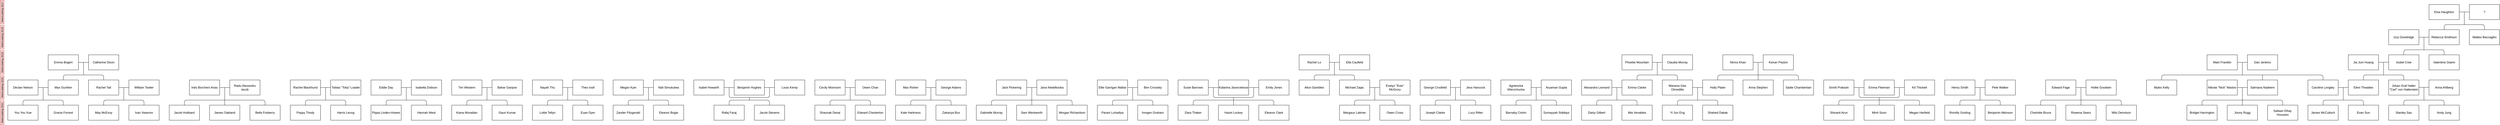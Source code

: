 <mxfile version="15.2.9" type="github">
  <diagram id="eCEPqgotwZQc1uM3H5h4" name="Merton">
    <mxGraphModel dx="1389" dy="647" grid="1" gridSize="10" guides="1" tooltips="1" connect="1" arrows="1" fold="1" page="1" pageScale="1" pageWidth="10000" pageHeight="500" background="none" math="0" shadow="0">
      <root>
        <mxCell id="0" />
        <mxCell id="1" parent="0" />
        <mxCell id="sOK9xL0Q-kKHLEvzhYfY-1" value="You You Xue" style="whiteSpace=wrap;html=1;" parent="1" vertex="1">
          <mxGeometry x="40" y="700" width="120" height="60" as="geometry" />
        </mxCell>
        <mxCell id="sOK9xL0Q-kKHLEvzhYfY-2" value="Gracie Forrest" style="whiteSpace=wrap;html=1;" parent="1" vertex="1">
          <mxGeometry x="200" y="700" width="120" height="60" as="geometry" />
        </mxCell>
        <mxCell id="sOK9xL0Q-kKHLEvzhYfY-4" value="Declan Nelson" style="whiteSpace=wrap;html=1;" parent="1" vertex="1">
          <mxGeometry x="40" y="600" width="120" height="60" as="geometry" />
        </mxCell>
        <mxCell id="sOK9xL0Q-kKHLEvzhYfY-5" value="Max Gunther" style="whiteSpace=wrap;html=1;" parent="1" vertex="1">
          <mxGeometry x="200" y="600" width="120" height="60" as="geometry" />
        </mxCell>
        <mxCell id="sOK9xL0Q-kKHLEvzhYfY-6" value="" style="endArrow=none;html=1;exitX=1;exitY=0.5;exitDx=0;exitDy=0;entryX=0;entryY=0.5;entryDx=0;entryDy=0;" parent="1" source="sOK9xL0Q-kKHLEvzhYfY-4" target="sOK9xL0Q-kKHLEvzhYfY-5" edge="1">
          <mxGeometry width="50" height="50" relative="1" as="geometry">
            <mxPoint x="410" y="900" as="sourcePoint" />
            <mxPoint x="460" y="850" as="targetPoint" />
          </mxGeometry>
        </mxCell>
        <mxCell id="sOK9xL0Q-kKHLEvzhYfY-7" value="" style="endArrow=none;html=1;" parent="1" edge="1">
          <mxGeometry width="50" height="50" relative="1" as="geometry">
            <mxPoint x="180" y="680" as="sourcePoint" />
            <mxPoint x="180" y="630" as="targetPoint" />
          </mxGeometry>
        </mxCell>
        <mxCell id="sOK9xL0Q-kKHLEvzhYfY-8" value="" style="endArrow=none;html=1;entryX=0.5;entryY=0;entryDx=0;entryDy=0;" parent="1" target="sOK9xL0Q-kKHLEvzhYfY-2" edge="1">
          <mxGeometry width="50" height="50" relative="1" as="geometry">
            <mxPoint x="100" y="700" as="sourcePoint" />
            <mxPoint x="270" y="680" as="targetPoint" />
            <Array as="points">
              <mxPoint x="100" y="680" />
              <mxPoint x="260" y="680" />
            </Array>
          </mxGeometry>
        </mxCell>
        <mxCell id="sOK9xL0Q-kKHLEvzhYfY-9" value="Yi Jun Eng" style="whiteSpace=wrap;html=1;" parent="1" vertex="1">
          <mxGeometry x="6600" y="700" width="120" height="60" as="geometry" />
        </mxCell>
        <mxCell id="sOK9xL0Q-kKHLEvzhYfY-10" value="Shahed Dakak" style="whiteSpace=wrap;html=1;" parent="1" vertex="1">
          <mxGeometry x="6760" y="700" width="120" height="60" as="geometry" />
        </mxCell>
        <mxCell id="sOK9xL0Q-kKHLEvzhYfY-11" value="Mariana Gee Olmedilla" style="whiteSpace=wrap;html=1;" parent="1" vertex="1">
          <mxGeometry x="6600" y="600" width="120" height="60" as="geometry" />
        </mxCell>
        <mxCell id="sOK9xL0Q-kKHLEvzhYfY-12" value="Holly Plater" style="whiteSpace=wrap;html=1;" parent="1" vertex="1">
          <mxGeometry x="6760" y="600" width="120" height="60" as="geometry" />
        </mxCell>
        <mxCell id="sOK9xL0Q-kKHLEvzhYfY-13" value="" style="endArrow=none;html=1;exitX=1;exitY=0.5;exitDx=0;exitDy=0;entryX=0;entryY=0.5;entryDx=0;entryDy=0;" parent="1" source="sOK9xL0Q-kKHLEvzhYfY-11" target="sOK9xL0Q-kKHLEvzhYfY-12" edge="1">
          <mxGeometry width="50" height="50" relative="1" as="geometry">
            <mxPoint x="6970" y="900" as="sourcePoint" />
            <mxPoint x="7020" y="850" as="targetPoint" />
          </mxGeometry>
        </mxCell>
        <mxCell id="sOK9xL0Q-kKHLEvzhYfY-14" value="" style="endArrow=none;html=1;" parent="1" edge="1">
          <mxGeometry width="50" height="50" relative="1" as="geometry">
            <mxPoint x="6740" y="680" as="sourcePoint" />
            <mxPoint x="6740" y="630" as="targetPoint" />
          </mxGeometry>
        </mxCell>
        <mxCell id="sOK9xL0Q-kKHLEvzhYfY-15" value="" style="endArrow=none;html=1;entryX=0.5;entryY=0;entryDx=0;entryDy=0;" parent="1" target="sOK9xL0Q-kKHLEvzhYfY-10" edge="1">
          <mxGeometry width="50" height="50" relative="1" as="geometry">
            <mxPoint x="6660" y="700" as="sourcePoint" />
            <mxPoint x="6830" y="680" as="targetPoint" />
            <Array as="points">
              <mxPoint x="6660" y="680" />
              <mxPoint x="6820" y="680" />
            </Array>
          </mxGeometry>
        </mxCell>
        <mxCell id="sOK9xL0Q-kKHLEvzhYfY-16" value="Poppy Thody" style="whiteSpace=wrap;html=1;" parent="1" vertex="1">
          <mxGeometry x="1160" y="700" width="120" height="60" as="geometry" />
        </mxCell>
        <mxCell id="sOK9xL0Q-kKHLEvzhYfY-17" value="Harris Leung" style="whiteSpace=wrap;html=1;" parent="1" vertex="1">
          <mxGeometry x="1320" y="700" width="120" height="60" as="geometry" />
        </mxCell>
        <mxCell id="sOK9xL0Q-kKHLEvzhYfY-18" value="Rachel Blackhurst" style="whiteSpace=wrap;html=1;" parent="1" vertex="1">
          <mxGeometry x="1160" y="600" width="120" height="60" as="geometry" />
        </mxCell>
        <mxCell id="sOK9xL0Q-kKHLEvzhYfY-19" value="Tobias &quot;Toby&quot; Loader" style="whiteSpace=wrap;html=1;" parent="1" vertex="1">
          <mxGeometry x="1320" y="600" width="120" height="60" as="geometry" />
        </mxCell>
        <mxCell id="sOK9xL0Q-kKHLEvzhYfY-20" value="" style="endArrow=none;html=1;exitX=1;exitY=0.5;exitDx=0;exitDy=0;entryX=0;entryY=0.5;entryDx=0;entryDy=0;" parent="1" source="sOK9xL0Q-kKHLEvzhYfY-18" target="sOK9xL0Q-kKHLEvzhYfY-19" edge="1">
          <mxGeometry width="50" height="50" relative="1" as="geometry">
            <mxPoint x="1530" y="900" as="sourcePoint" />
            <mxPoint x="1580" y="850" as="targetPoint" />
          </mxGeometry>
        </mxCell>
        <mxCell id="sOK9xL0Q-kKHLEvzhYfY-21" value="" style="endArrow=none;html=1;" parent="1" edge="1">
          <mxGeometry width="50" height="50" relative="1" as="geometry">
            <mxPoint x="1300" y="680" as="sourcePoint" />
            <mxPoint x="1300" y="630" as="targetPoint" />
          </mxGeometry>
        </mxCell>
        <mxCell id="sOK9xL0Q-kKHLEvzhYfY-22" value="" style="endArrow=none;html=1;entryX=0.5;entryY=0;entryDx=0;entryDy=0;" parent="1" target="sOK9xL0Q-kKHLEvzhYfY-17" edge="1">
          <mxGeometry width="50" height="50" relative="1" as="geometry">
            <mxPoint x="1220" y="700" as="sourcePoint" />
            <mxPoint x="1390" y="680" as="targetPoint" />
            <Array as="points">
              <mxPoint x="1220" y="680" />
              <mxPoint x="1380" y="680" />
            </Array>
          </mxGeometry>
        </mxCell>
        <mxCell id="sOK9xL0Q-kKHLEvzhYfY-30" value="PIppa Linden-Howes" style="whiteSpace=wrap;html=1;" parent="1" vertex="1">
          <mxGeometry x="1480" y="700" width="120" height="60" as="geometry" />
        </mxCell>
        <mxCell id="sOK9xL0Q-kKHLEvzhYfY-31" value="Hannah West" style="whiteSpace=wrap;html=1;" parent="1" vertex="1">
          <mxGeometry x="1640" y="700" width="120" height="60" as="geometry" />
        </mxCell>
        <mxCell id="sOK9xL0Q-kKHLEvzhYfY-32" value="Eddie Day" style="whiteSpace=wrap;html=1;" parent="1" vertex="1">
          <mxGeometry x="1480" y="600" width="120" height="60" as="geometry" />
        </mxCell>
        <mxCell id="sOK9xL0Q-kKHLEvzhYfY-33" value="Isabella Dobson" style="whiteSpace=wrap;html=1;" parent="1" vertex="1">
          <mxGeometry x="1640" y="600" width="120" height="60" as="geometry" />
        </mxCell>
        <mxCell id="sOK9xL0Q-kKHLEvzhYfY-34" value="" style="endArrow=none;html=1;exitX=1;exitY=0.5;exitDx=0;exitDy=0;entryX=0;entryY=0.5;entryDx=0;entryDy=0;" parent="1" source="sOK9xL0Q-kKHLEvzhYfY-32" target="sOK9xL0Q-kKHLEvzhYfY-33" edge="1">
          <mxGeometry width="50" height="50" relative="1" as="geometry">
            <mxPoint x="1850" y="900" as="sourcePoint" />
            <mxPoint x="1900" y="850" as="targetPoint" />
          </mxGeometry>
        </mxCell>
        <mxCell id="sOK9xL0Q-kKHLEvzhYfY-35" value="" style="endArrow=none;html=1;" parent="1" edge="1">
          <mxGeometry width="50" height="50" relative="1" as="geometry">
            <mxPoint x="1620" y="680" as="sourcePoint" />
            <mxPoint x="1620" y="630" as="targetPoint" />
          </mxGeometry>
        </mxCell>
        <mxCell id="sOK9xL0Q-kKHLEvzhYfY-36" value="" style="endArrow=none;html=1;entryX=0.5;entryY=0;entryDx=0;entryDy=0;" parent="1" target="sOK9xL0Q-kKHLEvzhYfY-31" edge="1">
          <mxGeometry width="50" height="50" relative="1" as="geometry">
            <mxPoint x="1540" y="700" as="sourcePoint" />
            <mxPoint x="1710" y="680" as="targetPoint" />
            <Array as="points">
              <mxPoint x="1540" y="680" />
              <mxPoint x="1700" y="680" />
            </Array>
          </mxGeometry>
        </mxCell>
        <mxCell id="sOK9xL0Q-kKHLEvzhYfY-37" value="Kiana Moradian" style="whiteSpace=wrap;html=1;" parent="1" vertex="1">
          <mxGeometry x="1800" y="700" width="120" height="60" as="geometry" />
        </mxCell>
        <mxCell id="sOK9xL0Q-kKHLEvzhYfY-38" value="Gauri Kumar" style="whiteSpace=wrap;html=1;" parent="1" vertex="1">
          <mxGeometry x="1960" y="700" width="120" height="60" as="geometry" />
        </mxCell>
        <mxCell id="sOK9xL0Q-kKHLEvzhYfY-39" value="Tim Western" style="whiteSpace=wrap;html=1;" parent="1" vertex="1">
          <mxGeometry x="1800" y="600" width="120" height="60" as="geometry" />
        </mxCell>
        <mxCell id="sOK9xL0Q-kKHLEvzhYfY-40" value="Bahar Ganjvar" style="whiteSpace=wrap;html=1;" parent="1" vertex="1">
          <mxGeometry x="1960" y="600" width="120" height="60" as="geometry" />
        </mxCell>
        <mxCell id="sOK9xL0Q-kKHLEvzhYfY-41" value="" style="endArrow=none;html=1;exitX=1;exitY=0.5;exitDx=0;exitDy=0;entryX=0;entryY=0.5;entryDx=0;entryDy=0;" parent="1" source="sOK9xL0Q-kKHLEvzhYfY-39" target="sOK9xL0Q-kKHLEvzhYfY-40" edge="1">
          <mxGeometry width="50" height="50" relative="1" as="geometry">
            <mxPoint x="2170" y="900" as="sourcePoint" />
            <mxPoint x="2220" y="850" as="targetPoint" />
          </mxGeometry>
        </mxCell>
        <mxCell id="sOK9xL0Q-kKHLEvzhYfY-42" value="" style="endArrow=none;html=1;" parent="1" edge="1">
          <mxGeometry width="50" height="50" relative="1" as="geometry">
            <mxPoint x="1940" y="680" as="sourcePoint" />
            <mxPoint x="1940" y="630" as="targetPoint" />
          </mxGeometry>
        </mxCell>
        <mxCell id="sOK9xL0Q-kKHLEvzhYfY-43" value="" style="endArrow=none;html=1;entryX=0.5;entryY=0;entryDx=0;entryDy=0;" parent="1" target="sOK9xL0Q-kKHLEvzhYfY-38" edge="1">
          <mxGeometry width="50" height="50" relative="1" as="geometry">
            <mxPoint x="1860" y="700" as="sourcePoint" />
            <mxPoint x="2030" y="680" as="targetPoint" />
            <Array as="points">
              <mxPoint x="1860" y="680" />
              <mxPoint x="2020" y="680" />
            </Array>
          </mxGeometry>
        </mxCell>
        <mxCell id="sOK9xL0Q-kKHLEvzhYfY-44" value="Lottie Tellyn" style="whiteSpace=wrap;html=1;" parent="1" vertex="1">
          <mxGeometry x="2120" y="700" width="120" height="60" as="geometry" />
        </mxCell>
        <mxCell id="sOK9xL0Q-kKHLEvzhYfY-45" value="Euan Dyer" style="whiteSpace=wrap;html=1;" parent="1" vertex="1">
          <mxGeometry x="2280" y="700" width="120" height="60" as="geometry" />
        </mxCell>
        <mxCell id="sOK9xL0Q-kKHLEvzhYfY-46" value="Nayah Thu" style="whiteSpace=wrap;html=1;" parent="1" vertex="1">
          <mxGeometry x="2120" y="600" width="120" height="60" as="geometry" />
        </mxCell>
        <mxCell id="sOK9xL0Q-kKHLEvzhYfY-47" value="Theo Iosif" style="whiteSpace=wrap;html=1;" parent="1" vertex="1">
          <mxGeometry x="2280" y="600" width="120" height="60" as="geometry" />
        </mxCell>
        <mxCell id="sOK9xL0Q-kKHLEvzhYfY-48" value="" style="endArrow=none;html=1;exitX=1;exitY=0.5;exitDx=0;exitDy=0;entryX=0;entryY=0.5;entryDx=0;entryDy=0;" parent="1" source="sOK9xL0Q-kKHLEvzhYfY-46" target="sOK9xL0Q-kKHLEvzhYfY-47" edge="1">
          <mxGeometry width="50" height="50" relative="1" as="geometry">
            <mxPoint x="2490" y="900" as="sourcePoint" />
            <mxPoint x="2540" y="850" as="targetPoint" />
          </mxGeometry>
        </mxCell>
        <mxCell id="sOK9xL0Q-kKHLEvzhYfY-49" value="" style="endArrow=none;html=1;" parent="1" edge="1">
          <mxGeometry width="50" height="50" relative="1" as="geometry">
            <mxPoint x="2260" y="680" as="sourcePoint" />
            <mxPoint x="2260" y="630" as="targetPoint" />
          </mxGeometry>
        </mxCell>
        <mxCell id="sOK9xL0Q-kKHLEvzhYfY-50" value="" style="endArrow=none;html=1;entryX=0.5;entryY=0;entryDx=0;entryDy=0;" parent="1" target="sOK9xL0Q-kKHLEvzhYfY-45" edge="1">
          <mxGeometry width="50" height="50" relative="1" as="geometry">
            <mxPoint x="2180" y="700" as="sourcePoint" />
            <mxPoint x="2350" y="680" as="targetPoint" />
            <Array as="points">
              <mxPoint x="2180" y="680" />
              <mxPoint x="2340" y="680" />
            </Array>
          </mxGeometry>
        </mxCell>
        <mxCell id="sOK9xL0Q-kKHLEvzhYfY-58" value="Rafaj Faraj" style="whiteSpace=wrap;html=1;" parent="1" vertex="1">
          <mxGeometry x="2840" y="700" width="120" height="60" as="geometry" />
        </mxCell>
        <mxCell id="sOK9xL0Q-kKHLEvzhYfY-59" value="Jacob Stevens" style="whiteSpace=wrap;html=1;" parent="1" vertex="1">
          <mxGeometry x="3000" y="700" width="120" height="60" as="geometry" />
        </mxCell>
        <mxCell id="sOK9xL0Q-kKHLEvzhYfY-60" value="Isabel Howarth" style="whiteSpace=wrap;html=1;" parent="1" vertex="1">
          <mxGeometry x="2760" y="600" width="120" height="60" as="geometry" />
        </mxCell>
        <mxCell id="sOK9xL0Q-kKHLEvzhYfY-61" value="Benjamin Hughes" style="whiteSpace=wrap;html=1;" parent="1" vertex="1">
          <mxGeometry x="2920" y="600" width="120" height="60" as="geometry" />
        </mxCell>
        <mxCell id="sOK9xL0Q-kKHLEvzhYfY-62" value="" style="endArrow=none;html=1;exitX=1;exitY=0.5;exitDx=0;exitDy=0;entryX=0;entryY=0.5;entryDx=0;entryDy=0;" parent="1" source="sOK9xL0Q-kKHLEvzhYfY-60" target="sOK9xL0Q-kKHLEvzhYfY-61" edge="1">
          <mxGeometry width="50" height="50" relative="1" as="geometry">
            <mxPoint x="3130" y="900" as="sourcePoint" />
            <mxPoint x="3180" y="850" as="targetPoint" />
          </mxGeometry>
        </mxCell>
        <mxCell id="sOK9xL0Q-kKHLEvzhYfY-64" value="" style="endArrow=none;html=1;entryX=0.5;entryY=0;entryDx=0;entryDy=0;" parent="1" target="sOK9xL0Q-kKHLEvzhYfY-59" edge="1">
          <mxGeometry width="50" height="50" relative="1" as="geometry">
            <mxPoint x="2900" y="700" as="sourcePoint" />
            <mxPoint x="3070" y="680" as="targetPoint" />
            <Array as="points">
              <mxPoint x="2900" y="680" />
              <mxPoint x="3060" y="680" />
            </Array>
          </mxGeometry>
        </mxCell>
        <mxCell id="sOK9xL0Q-kKHLEvzhYfY-65" value="Louis Kemp" style="whiteSpace=wrap;html=1;" parent="1" vertex="1">
          <mxGeometry x="3080" y="600" width="120" height="60" as="geometry" />
        </mxCell>
        <mxCell id="sOK9xL0Q-kKHLEvzhYfY-66" value="" style="endArrow=none;html=1;entryX=0;entryY=0.5;entryDx=0;entryDy=0;" parent="1" target="sOK9xL0Q-kKHLEvzhYfY-65" edge="1">
          <mxGeometry width="50" height="50" relative="1" as="geometry">
            <mxPoint x="3040" y="630" as="sourcePoint" />
            <mxPoint x="2930" y="640" as="targetPoint" />
          </mxGeometry>
        </mxCell>
        <mxCell id="sOK9xL0Q-kKHLEvzhYfY-67" value="Shaunak Desai" style="whiteSpace=wrap;html=1;" parent="1" vertex="1">
          <mxGeometry x="3240" y="700" width="120" height="60" as="geometry" />
        </mxCell>
        <mxCell id="sOK9xL0Q-kKHLEvzhYfY-68" value="Edward Chesterton" style="whiteSpace=wrap;html=1;" parent="1" vertex="1">
          <mxGeometry x="3400" y="700" width="120" height="60" as="geometry" />
        </mxCell>
        <mxCell id="sOK9xL0Q-kKHLEvzhYfY-69" value="Cecily Moorsom" style="whiteSpace=wrap;html=1;" parent="1" vertex="1">
          <mxGeometry x="3240" y="600" width="120" height="60" as="geometry" />
        </mxCell>
        <mxCell id="sOK9xL0Q-kKHLEvzhYfY-70" value="Owen Chan" style="whiteSpace=wrap;html=1;" parent="1" vertex="1">
          <mxGeometry x="3400" y="600" width="120" height="60" as="geometry" />
        </mxCell>
        <mxCell id="sOK9xL0Q-kKHLEvzhYfY-71" value="" style="endArrow=none;html=1;exitX=1;exitY=0.5;exitDx=0;exitDy=0;entryX=0;entryY=0.5;entryDx=0;entryDy=0;" parent="1" source="sOK9xL0Q-kKHLEvzhYfY-69" target="sOK9xL0Q-kKHLEvzhYfY-70" edge="1">
          <mxGeometry width="50" height="50" relative="1" as="geometry">
            <mxPoint x="3610" y="900" as="sourcePoint" />
            <mxPoint x="3660" y="850" as="targetPoint" />
          </mxGeometry>
        </mxCell>
        <mxCell id="sOK9xL0Q-kKHLEvzhYfY-72" value="" style="endArrow=none;html=1;" parent="1" edge="1">
          <mxGeometry width="50" height="50" relative="1" as="geometry">
            <mxPoint x="3380" y="680" as="sourcePoint" />
            <mxPoint x="3380" y="630" as="targetPoint" />
          </mxGeometry>
        </mxCell>
        <mxCell id="sOK9xL0Q-kKHLEvzhYfY-73" value="" style="endArrow=none;html=1;entryX=0.5;entryY=0;entryDx=0;entryDy=0;" parent="1" target="sOK9xL0Q-kKHLEvzhYfY-68" edge="1">
          <mxGeometry width="50" height="50" relative="1" as="geometry">
            <mxPoint x="3300" y="700" as="sourcePoint" />
            <mxPoint x="3470" y="680" as="targetPoint" />
            <Array as="points">
              <mxPoint x="3300" y="680" />
              <mxPoint x="3460" y="680" />
            </Array>
          </mxGeometry>
        </mxCell>
        <mxCell id="G9G2QMmGk5GcdjE_9JgA-2" value="" style="endArrow=none;html=1;entryX=0.5;entryY=0;entryDx=0;entryDy=0;" parent="1" edge="1">
          <mxGeometry width="50" height="50" relative="1" as="geometry">
            <mxPoint x="260" y="600" as="sourcePoint" />
            <mxPoint x="420" y="600" as="targetPoint" />
            <Array as="points">
              <mxPoint x="260" y="580" />
              <mxPoint x="420" y="580" />
            </Array>
          </mxGeometry>
        </mxCell>
        <mxCell id="G9G2QMmGk5GcdjE_9JgA-3" value="" style="endArrow=none;html=1;" parent="1" edge="1">
          <mxGeometry width="50" height="50" relative="1" as="geometry">
            <mxPoint x="340" y="580" as="sourcePoint" />
            <mxPoint x="340" y="530" as="targetPoint" />
          </mxGeometry>
        </mxCell>
        <mxCell id="G9G2QMmGk5GcdjE_9JgA-4" value="Emma Bogert" style="whiteSpace=wrap;html=1;" parent="1" vertex="1">
          <mxGeometry x="200" y="500" width="120" height="60" as="geometry" />
        </mxCell>
        <mxCell id="G9G2QMmGk5GcdjE_9JgA-5" value="Catherine Dixon" style="whiteSpace=wrap;html=1;" parent="1" vertex="1">
          <mxGeometry x="360" y="500" width="120" height="60" as="geometry" />
        </mxCell>
        <mxCell id="G9G2QMmGk5GcdjE_9JgA-6" value="" style="endArrow=none;html=1;entryX=1;entryY=0.5;entryDx=0;entryDy=0;" parent="1" target="G9G2QMmGk5GcdjE_9JgA-4" edge="1">
          <mxGeometry width="50" height="50" relative="1" as="geometry">
            <mxPoint x="360" y="530" as="sourcePoint" />
            <mxPoint x="770" y="650" as="targetPoint" />
          </mxGeometry>
        </mxCell>
        <mxCell id="G9G2QMmGk5GcdjE_9JgA-7" value="" style="endArrow=none;html=1;entryX=0.5;entryY=0;entryDx=0;entryDy=0;" parent="1" edge="1">
          <mxGeometry width="50" height="50" relative="1" as="geometry">
            <mxPoint x="2900" y="630" as="sourcePoint" />
            <mxPoint x="3060" y="630" as="targetPoint" />
            <Array as="points">
              <mxPoint x="2900" y="670" />
              <mxPoint x="2980" y="670" />
              <mxPoint x="3060" y="670" />
            </Array>
          </mxGeometry>
        </mxCell>
        <mxCell id="G9G2QMmGk5GcdjE_9JgA-8" value="" style="endArrow=none;html=1;" parent="1" edge="1">
          <mxGeometry width="50" height="50" relative="1" as="geometry">
            <mxPoint x="2980" y="680" as="sourcePoint" />
            <mxPoint x="2980" y="670" as="targetPoint" />
          </mxGeometry>
        </mxCell>
        <mxCell id="bXorVS4qEcdGj8HX04dZ-1" value="Kate Harkness" style="whiteSpace=wrap;html=1;" parent="1" vertex="1">
          <mxGeometry x="3560" y="700" width="120" height="60" as="geometry" />
        </mxCell>
        <mxCell id="bXorVS4qEcdGj8HX04dZ-2" value="Zakariya Bux" style="whiteSpace=wrap;html=1;" parent="1" vertex="1">
          <mxGeometry x="3720" y="700" width="120" height="60" as="geometry" />
        </mxCell>
        <mxCell id="bXorVS4qEcdGj8HX04dZ-3" value="Max Risher" style="whiteSpace=wrap;html=1;" parent="1" vertex="1">
          <mxGeometry x="3560" y="600" width="120" height="60" as="geometry" />
        </mxCell>
        <mxCell id="bXorVS4qEcdGj8HX04dZ-4" value="George Adams" style="whiteSpace=wrap;html=1;" parent="1" vertex="1">
          <mxGeometry x="3720" y="600" width="120" height="60" as="geometry" />
        </mxCell>
        <mxCell id="bXorVS4qEcdGj8HX04dZ-5" value="" style="endArrow=none;html=1;exitX=1;exitY=0.5;exitDx=0;exitDy=0;entryX=0;entryY=0.5;entryDx=0;entryDy=0;" parent="1" source="bXorVS4qEcdGj8HX04dZ-3" target="bXorVS4qEcdGj8HX04dZ-4" edge="1">
          <mxGeometry width="50" height="50" relative="1" as="geometry">
            <mxPoint x="3930" y="900" as="sourcePoint" />
            <mxPoint x="3980" y="850" as="targetPoint" />
          </mxGeometry>
        </mxCell>
        <mxCell id="bXorVS4qEcdGj8HX04dZ-6" value="" style="endArrow=none;html=1;" parent="1" edge="1">
          <mxGeometry width="50" height="50" relative="1" as="geometry">
            <mxPoint x="3700" y="680" as="sourcePoint" />
            <mxPoint x="3700" y="630" as="targetPoint" />
          </mxGeometry>
        </mxCell>
        <mxCell id="bXorVS4qEcdGj8HX04dZ-7" value="" style="endArrow=none;html=1;entryX=0.5;entryY=0;entryDx=0;entryDy=0;" parent="1" target="bXorVS4qEcdGj8HX04dZ-2" edge="1">
          <mxGeometry width="50" height="50" relative="1" as="geometry">
            <mxPoint x="3620" y="700" as="sourcePoint" />
            <mxPoint x="3790" y="680" as="targetPoint" />
            <Array as="points">
              <mxPoint x="3620" y="680" />
              <mxPoint x="3780" y="680" />
            </Array>
          </mxGeometry>
        </mxCell>
        <mxCell id="bXorVS4qEcdGj8HX04dZ-8" value="Gabrielle Murray" style="whiteSpace=wrap;html=1;" parent="1" vertex="1">
          <mxGeometry x="3880" y="700" width="120" height="60" as="geometry" />
        </mxCell>
        <mxCell id="bXorVS4qEcdGj8HX04dZ-9" value="Sam Wentworth" style="whiteSpace=wrap;html=1;" parent="1" vertex="1">
          <mxGeometry x="4040" y="700" width="120" height="60" as="geometry" />
        </mxCell>
        <mxCell id="bXorVS4qEcdGj8HX04dZ-10" value="Jack Pickering" style="whiteSpace=wrap;html=1;" parent="1" vertex="1">
          <mxGeometry x="3960" y="600" width="120" height="60" as="geometry" />
        </mxCell>
        <mxCell id="bXorVS4qEcdGj8HX04dZ-11" value="Jana Nedelkoska" style="whiteSpace=wrap;html=1;" parent="1" vertex="1">
          <mxGeometry x="4120" y="600" width="120" height="60" as="geometry" />
        </mxCell>
        <mxCell id="bXorVS4qEcdGj8HX04dZ-12" value="" style="endArrow=none;html=1;exitX=1;exitY=0.5;exitDx=0;exitDy=0;entryX=0;entryY=0.5;entryDx=0;entryDy=0;" parent="1" source="bXorVS4qEcdGj8HX04dZ-10" target="bXorVS4qEcdGj8HX04dZ-11" edge="1">
          <mxGeometry width="50" height="50" relative="1" as="geometry">
            <mxPoint x="4330" y="900" as="sourcePoint" />
            <mxPoint x="4380" y="850" as="targetPoint" />
          </mxGeometry>
        </mxCell>
        <mxCell id="bXorVS4qEcdGj8HX04dZ-13" value="" style="endArrow=none;html=1;exitX=0.5;exitY=0;exitDx=0;exitDy=0;" parent="1" source="bXorVS4qEcdGj8HX04dZ-9" edge="1">
          <mxGeometry width="50" height="50" relative="1" as="geometry">
            <mxPoint x="4100" y="680" as="sourcePoint" />
            <mxPoint x="4100" y="630" as="targetPoint" />
          </mxGeometry>
        </mxCell>
        <mxCell id="bXorVS4qEcdGj8HX04dZ-14" value="" style="endArrow=none;html=1;entryX=0.5;entryY=0;entryDx=0;entryDy=0;exitX=0.5;exitY=0;exitDx=0;exitDy=0;" parent="1" source="bXorVS4qEcdGj8HX04dZ-8" target="GV1GWxp89_lenmdbuiy8-16" edge="1">
          <mxGeometry width="50" height="50" relative="1" as="geometry">
            <mxPoint x="4020" y="700" as="sourcePoint" />
            <mxPoint x="4180.0" y="700" as="targetPoint" />
            <Array as="points">
              <mxPoint x="3940" y="680" />
              <mxPoint x="4260" y="680" />
            </Array>
          </mxGeometry>
        </mxCell>
        <mxCell id="qaUDRH6c5ygT62d7AidV-2" value="May McEvoy" style="whiteSpace=wrap;html=1;" parent="1" vertex="1">
          <mxGeometry x="360" y="700" width="120" height="60" as="geometry" />
        </mxCell>
        <mxCell id="qaUDRH6c5ygT62d7AidV-3" value="Ivan Vasenov" style="whiteSpace=wrap;html=1;" parent="1" vertex="1">
          <mxGeometry x="520" y="700" width="120" height="60" as="geometry" />
        </mxCell>
        <mxCell id="qaUDRH6c5ygT62d7AidV-4" value="Rachel Tait" style="whiteSpace=wrap;html=1;" parent="1" vertex="1">
          <mxGeometry x="360" y="600" width="120" height="60" as="geometry" />
        </mxCell>
        <mxCell id="qaUDRH6c5ygT62d7AidV-5" value="William Towler" style="whiteSpace=wrap;html=1;" parent="1" vertex="1">
          <mxGeometry x="520" y="600" width="120" height="60" as="geometry" />
        </mxCell>
        <mxCell id="qaUDRH6c5ygT62d7AidV-6" value="" style="endArrow=none;html=1;exitX=1;exitY=0.5;exitDx=0;exitDy=0;entryX=0;entryY=0.5;entryDx=0;entryDy=0;" parent="1" source="qaUDRH6c5ygT62d7AidV-4" target="qaUDRH6c5ygT62d7AidV-5" edge="1">
          <mxGeometry width="50" height="50" relative="1" as="geometry">
            <mxPoint x="730" y="900" as="sourcePoint" />
            <mxPoint x="780" y="850" as="targetPoint" />
          </mxGeometry>
        </mxCell>
        <mxCell id="qaUDRH6c5ygT62d7AidV-7" value="" style="endArrow=none;html=1;" parent="1" edge="1">
          <mxGeometry width="50" height="50" relative="1" as="geometry">
            <mxPoint x="500" y="680" as="sourcePoint" />
            <mxPoint x="500" y="630.0" as="targetPoint" />
          </mxGeometry>
        </mxCell>
        <mxCell id="qaUDRH6c5ygT62d7AidV-8" value="" style="endArrow=none;html=1;entryX=0.5;entryY=0;entryDx=0;entryDy=0;" parent="1" target="qaUDRH6c5ygT62d7AidV-3" edge="1">
          <mxGeometry width="50" height="50" relative="1" as="geometry">
            <mxPoint x="420" y="700" as="sourcePoint" />
            <mxPoint x="590" y="680" as="targetPoint" />
            <Array as="points">
              <mxPoint x="420" y="680" />
              <mxPoint x="580" y="680" />
            </Array>
          </mxGeometry>
        </mxCell>
        <mxCell id="qaUDRH6c5ygT62d7AidV-10" value="Jacob Hubbard" style="whiteSpace=wrap;html=1;" parent="1" vertex="1">
          <mxGeometry x="680" y="700" width="120" height="60" as="geometry" />
        </mxCell>
        <mxCell id="qaUDRH6c5ygT62d7AidV-11" value="James Oakland" style="whiteSpace=wrap;html=1;" parent="1" vertex="1">
          <mxGeometry x="840" y="700" width="120" height="60" as="geometry" />
        </mxCell>
        <mxCell id="qaUDRH6c5ygT62d7AidV-12" value="Inés Borchers Arias" style="whiteSpace=wrap;html=1;" parent="1" vertex="1">
          <mxGeometry x="760" y="600" width="120" height="60" as="geometry" />
        </mxCell>
        <mxCell id="qaUDRH6c5ygT62d7AidV-13" value="Radu-Alexandru Iacob" style="whiteSpace=wrap;html=1;" parent="1" vertex="1">
          <mxGeometry x="920" y="600" width="120" height="60" as="geometry" />
        </mxCell>
        <mxCell id="qaUDRH6c5ygT62d7AidV-14" value="" style="endArrow=none;html=1;exitX=1;exitY=0.5;exitDx=0;exitDy=0;entryX=0;entryY=0.5;entryDx=0;entryDy=0;" parent="1" source="qaUDRH6c5ygT62d7AidV-12" target="qaUDRH6c5ygT62d7AidV-13" edge="1">
          <mxGeometry width="50" height="50" relative="1" as="geometry">
            <mxPoint x="1130" y="900" as="sourcePoint" />
            <mxPoint x="1180" y="850" as="targetPoint" />
          </mxGeometry>
        </mxCell>
        <mxCell id="qaUDRH6c5ygT62d7AidV-15" value="" style="endArrow=none;html=1;exitX=0.5;exitY=0;exitDx=0;exitDy=0;" parent="1" source="qaUDRH6c5ygT62d7AidV-11" edge="1">
          <mxGeometry width="50" height="50" relative="1" as="geometry">
            <mxPoint x="900" y="680" as="sourcePoint" />
            <mxPoint x="900" y="630" as="targetPoint" />
            <Array as="points">
              <mxPoint x="900" y="660" />
            </Array>
          </mxGeometry>
        </mxCell>
        <mxCell id="qaUDRH6c5ygT62d7AidV-16" value="" style="endArrow=none;html=1;entryX=0.5;entryY=0;entryDx=0;entryDy=0;" parent="1" target="qaUDRH6c5ygT62d7AidV-17" edge="1">
          <mxGeometry width="50" height="50" relative="1" as="geometry">
            <mxPoint x="740" y="700" as="sourcePoint" />
            <mxPoint x="910" y="680" as="targetPoint" />
            <Array as="points">
              <mxPoint x="740" y="680" />
              <mxPoint x="1060" y="680" />
            </Array>
          </mxGeometry>
        </mxCell>
        <mxCell id="qaUDRH6c5ygT62d7AidV-17" value="Bella Fosberry" style="whiteSpace=wrap;html=1;" parent="1" vertex="1">
          <mxGeometry x="1000" y="700" width="120" height="60" as="geometry" />
        </mxCell>
        <mxCell id="qaUDRH6c5ygT62d7AidV-19" value="Param Luhadiya" style="whiteSpace=wrap;html=1;" parent="1" vertex="1">
          <mxGeometry x="4360" y="700" width="120" height="60" as="geometry" />
        </mxCell>
        <mxCell id="qaUDRH6c5ygT62d7AidV-20" value="Imogen Graham" style="whiteSpace=wrap;html=1;" parent="1" vertex="1">
          <mxGeometry x="4520" y="700" width="120" height="60" as="geometry" />
        </mxCell>
        <mxCell id="qaUDRH6c5ygT62d7AidV-21" value="Ellie Garrigan Mattar" style="whiteSpace=wrap;html=1;" parent="1" vertex="1">
          <mxGeometry x="4360" y="600" width="120" height="60" as="geometry" />
        </mxCell>
        <mxCell id="qaUDRH6c5ygT62d7AidV-22" value="Ben Crossley" style="whiteSpace=wrap;html=1;" parent="1" vertex="1">
          <mxGeometry x="4520" y="600" width="120" height="60" as="geometry" />
        </mxCell>
        <mxCell id="qaUDRH6c5ygT62d7AidV-23" value="" style="endArrow=none;html=1;exitX=1;exitY=0.5;exitDx=0;exitDy=0;entryX=0;entryY=0.5;entryDx=0;entryDy=0;" parent="1" source="qaUDRH6c5ygT62d7AidV-21" target="qaUDRH6c5ygT62d7AidV-22" edge="1">
          <mxGeometry width="50" height="50" relative="1" as="geometry">
            <mxPoint x="4730" y="900" as="sourcePoint" />
            <mxPoint x="4780" y="850" as="targetPoint" />
          </mxGeometry>
        </mxCell>
        <mxCell id="qaUDRH6c5ygT62d7AidV-24" value="" style="endArrow=none;html=1;" parent="1" edge="1">
          <mxGeometry width="50" height="50" relative="1" as="geometry">
            <mxPoint x="4500" y="680" as="sourcePoint" />
            <mxPoint x="4500" y="630" as="targetPoint" />
          </mxGeometry>
        </mxCell>
        <mxCell id="qaUDRH6c5ygT62d7AidV-25" value="" style="endArrow=none;html=1;entryX=0.5;entryY=0;entryDx=0;entryDy=0;" parent="1" target="qaUDRH6c5ygT62d7AidV-20" edge="1">
          <mxGeometry width="50" height="50" relative="1" as="geometry">
            <mxPoint x="4420" y="700" as="sourcePoint" />
            <mxPoint x="4590" y="680" as="targetPoint" />
            <Array as="points">
              <mxPoint x="4420" y="680" />
              <mxPoint x="4580" y="680" />
            </Array>
          </mxGeometry>
        </mxCell>
        <mxCell id="qaUDRH6c5ygT62d7AidV-33" value="Dara Thaker" style="whiteSpace=wrap;html=1;" parent="1" vertex="1">
          <mxGeometry x="4680" y="700" width="120" height="60" as="geometry" />
        </mxCell>
        <mxCell id="qaUDRH6c5ygT62d7AidV-34" value="Hazel Lockey" style="whiteSpace=wrap;html=1;" parent="1" vertex="1">
          <mxGeometry x="4840" y="700" width="120" height="60" as="geometry" />
        </mxCell>
        <mxCell id="qaUDRH6c5ygT62d7AidV-35" value="Susie Barrows" style="whiteSpace=wrap;html=1;" parent="1" vertex="1">
          <mxGeometry x="4680" y="600" width="120" height="60" as="geometry" />
        </mxCell>
        <mxCell id="qaUDRH6c5ygT62d7AidV-36" value="Katarina Javorcekova" style="whiteSpace=wrap;html=1;" parent="1" vertex="1">
          <mxGeometry x="4840" y="600" width="120" height="60" as="geometry" />
        </mxCell>
        <mxCell id="qaUDRH6c5ygT62d7AidV-37" value="" style="endArrow=none;html=1;exitX=1;exitY=0.5;exitDx=0;exitDy=0;entryX=0;entryY=0.5;entryDx=0;entryDy=0;" parent="1" source="qaUDRH6c5ygT62d7AidV-35" target="qaUDRH6c5ygT62d7AidV-36" edge="1">
          <mxGeometry width="50" height="50" relative="1" as="geometry">
            <mxPoint x="5050" y="900" as="sourcePoint" />
            <mxPoint x="5100" y="850" as="targetPoint" />
          </mxGeometry>
        </mxCell>
        <mxCell id="qaUDRH6c5ygT62d7AidV-38" value="" style="endArrow=none;html=1;exitX=0.5;exitY=0;exitDx=0;exitDy=0;" parent="1" source="qaUDRH6c5ygT62d7AidV-33" edge="1">
          <mxGeometry width="50" height="50" relative="1" as="geometry">
            <mxPoint x="4820" y="700" as="sourcePoint" />
            <mxPoint x="5060" y="700" as="targetPoint" />
            <Array as="points">
              <mxPoint x="4740" y="680" />
              <mxPoint x="5060" y="680" />
            </Array>
          </mxGeometry>
        </mxCell>
        <mxCell id="qaUDRH6c5ygT62d7AidV-39" value="Emily Jones" style="whiteSpace=wrap;html=1;" parent="1" vertex="1">
          <mxGeometry x="5000" y="600" width="120" height="60" as="geometry" />
        </mxCell>
        <mxCell id="qaUDRH6c5ygT62d7AidV-40" value="" style="endArrow=none;html=1;entryX=0;entryY=0.5;entryDx=0;entryDy=0;" parent="1" target="qaUDRH6c5ygT62d7AidV-39" edge="1">
          <mxGeometry width="50" height="50" relative="1" as="geometry">
            <mxPoint x="4960" y="630" as="sourcePoint" />
            <mxPoint x="4850" y="640" as="targetPoint" />
          </mxGeometry>
        </mxCell>
        <mxCell id="qaUDRH6c5ygT62d7AidV-41" value="" style="endArrow=none;html=1;entryX=0.5;entryY=0;entryDx=0;entryDy=0;" parent="1" edge="1">
          <mxGeometry width="50" height="50" relative="1" as="geometry">
            <mxPoint x="4820" y="630" as="sourcePoint" />
            <mxPoint x="4980" y="630" as="targetPoint" />
            <Array as="points">
              <mxPoint x="4820" y="670" />
              <mxPoint x="4900" y="670" />
              <mxPoint x="4980" y="670" />
            </Array>
          </mxGeometry>
        </mxCell>
        <mxCell id="qaUDRH6c5ygT62d7AidV-42" value="" style="endArrow=none;html=1;exitX=0.5;exitY=0;exitDx=0;exitDy=0;" parent="1" source="qaUDRH6c5ygT62d7AidV-34" edge="1">
          <mxGeometry width="50" height="50" relative="1" as="geometry">
            <mxPoint x="4900" y="680" as="sourcePoint" />
            <mxPoint x="4900" y="670" as="targetPoint" />
          </mxGeometry>
        </mxCell>
        <mxCell id="qaUDRH6c5ygT62d7AidV-43" value="Eleanor Clark" style="whiteSpace=wrap;html=1;" parent="1" vertex="1">
          <mxGeometry x="5000" y="700" width="120" height="60" as="geometry" />
        </mxCell>
        <mxCell id="qaUDRH6c5ygT62d7AidV-44" value="Margaux Latimer" style="whiteSpace=wrap;html=1;" parent="1" vertex="1">
          <mxGeometry x="5320" y="700" width="120" height="60" as="geometry" />
        </mxCell>
        <mxCell id="qaUDRH6c5ygT62d7AidV-45" value="Owen Cross" style="whiteSpace=wrap;html=1;" parent="1" vertex="1">
          <mxGeometry x="5480" y="700" width="120" height="60" as="geometry" />
        </mxCell>
        <mxCell id="qaUDRH6c5ygT62d7AidV-46" value="Michael Zajac" style="whiteSpace=wrap;html=1;" parent="1" vertex="1">
          <mxGeometry x="5320" y="600" width="120" height="60" as="geometry" />
        </mxCell>
        <mxCell id="qaUDRH6c5ygT62d7AidV-47" value="Evelyn &quot;Evie&quot; McGrory" style="whiteSpace=wrap;html=1;" parent="1" vertex="1">
          <mxGeometry x="5480" y="600" width="120" height="60" as="geometry" />
        </mxCell>
        <mxCell id="qaUDRH6c5ygT62d7AidV-48" value="" style="endArrow=none;html=1;exitX=1;exitY=0.5;exitDx=0;exitDy=0;entryX=0;entryY=0.5;entryDx=0;entryDy=0;" parent="1" source="qaUDRH6c5ygT62d7AidV-46" target="qaUDRH6c5ygT62d7AidV-47" edge="1">
          <mxGeometry width="50" height="50" relative="1" as="geometry">
            <mxPoint x="5690" y="900" as="sourcePoint" />
            <mxPoint x="5740" y="850" as="targetPoint" />
          </mxGeometry>
        </mxCell>
        <mxCell id="qaUDRH6c5ygT62d7AidV-49" value="" style="endArrow=none;html=1;" parent="1" edge="1">
          <mxGeometry width="50" height="50" relative="1" as="geometry">
            <mxPoint x="5460" y="680" as="sourcePoint" />
            <mxPoint x="5460" y="630.0" as="targetPoint" />
          </mxGeometry>
        </mxCell>
        <mxCell id="qaUDRH6c5ygT62d7AidV-50" value="" style="endArrow=none;html=1;entryX=0.5;entryY=0;entryDx=0;entryDy=0;" parent="1" target="qaUDRH6c5ygT62d7AidV-45" edge="1">
          <mxGeometry width="50" height="50" relative="1" as="geometry">
            <mxPoint x="5380" y="700" as="sourcePoint" />
            <mxPoint x="5550" y="680" as="targetPoint" />
            <Array as="points">
              <mxPoint x="5380" y="680" />
              <mxPoint x="5540" y="680" />
            </Array>
          </mxGeometry>
        </mxCell>
        <mxCell id="qaUDRH6c5ygT62d7AidV-51" value="Alice Gambles" style="whiteSpace=wrap;html=1;" parent="1" vertex="1">
          <mxGeometry x="5160" y="600" width="120" height="60" as="geometry" />
        </mxCell>
        <mxCell id="qaUDRH6c5ygT62d7AidV-52" value="" style="endArrow=none;html=1;entryX=0.5;entryY=0;entryDx=0;entryDy=0;" parent="1" edge="1">
          <mxGeometry width="50" height="50" relative="1" as="geometry">
            <mxPoint x="5220" y="600.0" as="sourcePoint" />
            <mxPoint x="5380" y="600.0" as="targetPoint" />
            <Array as="points">
              <mxPoint x="5220" y="580" />
              <mxPoint x="5380" y="580" />
            </Array>
          </mxGeometry>
        </mxCell>
        <mxCell id="qaUDRH6c5ygT62d7AidV-53" value="" style="endArrow=none;html=1;" parent="1" edge="1">
          <mxGeometry width="50" height="50" relative="1" as="geometry">
            <mxPoint x="5300" y="580.0" as="sourcePoint" />
            <mxPoint x="5300" y="530.0" as="targetPoint" />
          </mxGeometry>
        </mxCell>
        <mxCell id="qaUDRH6c5ygT62d7AidV-54" value="Rachel Lo" style="whiteSpace=wrap;html=1;" parent="1" vertex="1">
          <mxGeometry x="5160" y="500" width="120" height="60" as="geometry" />
        </mxCell>
        <mxCell id="qaUDRH6c5ygT62d7AidV-55" value="Ella Caufield" style="whiteSpace=wrap;html=1;" parent="1" vertex="1">
          <mxGeometry x="5320" y="500" width="120" height="60" as="geometry" />
        </mxCell>
        <mxCell id="qaUDRH6c5ygT62d7AidV-56" value="" style="endArrow=none;html=1;entryX=1;entryY=0.5;entryDx=0;entryDy=0;" parent="1" target="qaUDRH6c5ygT62d7AidV-54" edge="1">
          <mxGeometry width="50" height="50" relative="1" as="geometry">
            <mxPoint x="5320" y="530.0" as="sourcePoint" />
            <mxPoint x="5730" y="650" as="targetPoint" />
          </mxGeometry>
        </mxCell>
        <mxCell id="qaUDRH6c5ygT62d7AidV-62" value="Zander Fitzgerald" style="whiteSpace=wrap;html=1;" parent="1" vertex="1">
          <mxGeometry x="2440" y="700" width="120" height="60" as="geometry" />
        </mxCell>
        <mxCell id="qaUDRH6c5ygT62d7AidV-63" value="Eleanor Bogie" style="whiteSpace=wrap;html=1;" parent="1" vertex="1">
          <mxGeometry x="2600" y="700" width="120" height="60" as="geometry" />
        </mxCell>
        <mxCell id="qaUDRH6c5ygT62d7AidV-64" value="Megan Kyei" style="whiteSpace=wrap;html=1;" parent="1" vertex="1">
          <mxGeometry x="2440" y="600" width="120" height="60" as="geometry" />
        </mxCell>
        <mxCell id="qaUDRH6c5ygT62d7AidV-65" value="Nali Simukulwa" style="whiteSpace=wrap;html=1;" parent="1" vertex="1">
          <mxGeometry x="2600" y="600" width="120" height="60" as="geometry" />
        </mxCell>
        <mxCell id="qaUDRH6c5ygT62d7AidV-66" value="" style="endArrow=none;html=1;exitX=1;exitY=0.5;exitDx=0;exitDy=0;entryX=0;entryY=0.5;entryDx=0;entryDy=0;" parent="1" source="qaUDRH6c5ygT62d7AidV-64" target="qaUDRH6c5ygT62d7AidV-65" edge="1">
          <mxGeometry width="50" height="50" relative="1" as="geometry">
            <mxPoint x="2810" y="900" as="sourcePoint" />
            <mxPoint x="2860" y="850" as="targetPoint" />
          </mxGeometry>
        </mxCell>
        <mxCell id="qaUDRH6c5ygT62d7AidV-67" value="" style="endArrow=none;html=1;" parent="1" edge="1">
          <mxGeometry width="50" height="50" relative="1" as="geometry">
            <mxPoint x="2580" y="680" as="sourcePoint" />
            <mxPoint x="2580" y="630.0" as="targetPoint" />
          </mxGeometry>
        </mxCell>
        <mxCell id="qaUDRH6c5ygT62d7AidV-68" value="" style="endArrow=none;html=1;entryX=0.5;entryY=0;entryDx=0;entryDy=0;" parent="1" target="qaUDRH6c5ygT62d7AidV-63" edge="1">
          <mxGeometry width="50" height="50" relative="1" as="geometry">
            <mxPoint x="2500" y="700" as="sourcePoint" />
            <mxPoint x="2670" y="680" as="targetPoint" />
            <Array as="points">
              <mxPoint x="2500" y="680" />
              <mxPoint x="2660" y="680" />
            </Array>
          </mxGeometry>
        </mxCell>
        <mxCell id="qaUDRH6c5ygT62d7AidV-69" value="Joseph Clarke" style="whiteSpace=wrap;html=1;" parent="1" vertex="1">
          <mxGeometry x="5640" y="700" width="120" height="60" as="geometry" />
        </mxCell>
        <mxCell id="qaUDRH6c5ygT62d7AidV-70" value="Lucy Ritter" style="whiteSpace=wrap;html=1;" parent="1" vertex="1">
          <mxGeometry x="5800" y="700" width="120" height="60" as="geometry" />
        </mxCell>
        <mxCell id="qaUDRH6c5ygT62d7AidV-71" value="George Crosfield" style="whiteSpace=wrap;html=1;" parent="1" vertex="1">
          <mxGeometry x="5640" y="600" width="120" height="60" as="geometry" />
        </mxCell>
        <mxCell id="qaUDRH6c5ygT62d7AidV-72" value="Jess Hancock" style="whiteSpace=wrap;html=1;" parent="1" vertex="1">
          <mxGeometry x="5800" y="600" width="120" height="60" as="geometry" />
        </mxCell>
        <mxCell id="qaUDRH6c5ygT62d7AidV-73" value="" style="endArrow=none;html=1;exitX=1;exitY=0.5;exitDx=0;exitDy=0;entryX=0;entryY=0.5;entryDx=0;entryDy=0;" parent="1" source="qaUDRH6c5ygT62d7AidV-71" target="qaUDRH6c5ygT62d7AidV-72" edge="1">
          <mxGeometry width="50" height="50" relative="1" as="geometry">
            <mxPoint x="6010" y="900" as="sourcePoint" />
            <mxPoint x="6060" y="850" as="targetPoint" />
          </mxGeometry>
        </mxCell>
        <mxCell id="qaUDRH6c5ygT62d7AidV-74" value="" style="endArrow=none;html=1;" parent="1" edge="1">
          <mxGeometry width="50" height="50" relative="1" as="geometry">
            <mxPoint x="5780" y="680" as="sourcePoint" />
            <mxPoint x="5780" y="630.0" as="targetPoint" />
          </mxGeometry>
        </mxCell>
        <mxCell id="qaUDRH6c5ygT62d7AidV-75" value="" style="endArrow=none;html=1;entryX=0.5;entryY=0;entryDx=0;entryDy=0;" parent="1" target="qaUDRH6c5ygT62d7AidV-70" edge="1">
          <mxGeometry width="50" height="50" relative="1" as="geometry">
            <mxPoint x="5700" y="700" as="sourcePoint" />
            <mxPoint x="5870" y="680" as="targetPoint" />
            <Array as="points">
              <mxPoint x="5700" y="680" />
              <mxPoint x="5860" y="680" />
            </Array>
          </mxGeometry>
        </mxCell>
        <mxCell id="GV1GWxp89_lenmdbuiy8-1" value="Stanley Sau" style="whiteSpace=wrap;html=1;" parent="1" vertex="1">
          <mxGeometry x="9480" y="700" width="120" height="60" as="geometry" />
        </mxCell>
        <mxCell id="GV1GWxp89_lenmdbuiy8-2" value="Andy Jung" style="whiteSpace=wrap;html=1;" parent="1" vertex="1">
          <mxGeometry x="9640" y="700" width="120" height="60" as="geometry" />
        </mxCell>
        <mxCell id="GV1GWxp89_lenmdbuiy8-3" value="Anna Ahlberg" style="whiteSpace=wrap;html=1;" parent="1" vertex="1">
          <mxGeometry x="9640" y="600" width="120" height="60" as="geometry" />
        </mxCell>
        <mxCell id="GV1GWxp89_lenmdbuiy8-6" value="" style="endArrow=none;html=1;" parent="1" edge="1">
          <mxGeometry width="50" height="50" relative="1" as="geometry">
            <mxPoint x="9620" y="680" as="sourcePoint" />
            <mxPoint x="9620" y="630.0" as="targetPoint" />
          </mxGeometry>
        </mxCell>
        <mxCell id="GV1GWxp89_lenmdbuiy8-7" value="" style="endArrow=none;html=1;entryX=0.5;entryY=0;entryDx=0;entryDy=0;" parent="1" target="GV1GWxp89_lenmdbuiy8-2" edge="1">
          <mxGeometry width="50" height="50" relative="1" as="geometry">
            <mxPoint x="9540" y="700" as="sourcePoint" />
            <mxPoint x="9710" y="680" as="targetPoint" />
            <Array as="points">
              <mxPoint x="9540" y="680" />
              <mxPoint x="9700" y="680" />
            </Array>
          </mxGeometry>
        </mxCell>
        <mxCell id="GV1GWxp89_lenmdbuiy8-8" value="Bridget Harrington" style="whiteSpace=wrap;html=1;" parent="1" vertex="1">
          <mxGeometry x="8680" y="700" width="120" height="60" as="geometry" />
        </mxCell>
        <mxCell id="GV1GWxp89_lenmdbuiy8-9" value="Jonny Rugg" style="whiteSpace=wrap;html=1;" parent="1" vertex="1">
          <mxGeometry x="8840" y="700" width="120" height="60" as="geometry" />
        </mxCell>
        <mxCell id="GV1GWxp89_lenmdbuiy8-10" value="Nikolai &quot;Nick&quot; Maslov" style="whiteSpace=wrap;html=1;" parent="1" vertex="1">
          <mxGeometry x="8760" y="600" width="120" height="60" as="geometry" />
        </mxCell>
        <mxCell id="GV1GWxp89_lenmdbuiy8-11" value="Salmana Nadeem" style="whiteSpace=wrap;html=1;" parent="1" vertex="1">
          <mxGeometry x="8920" y="600" width="120" height="60" as="geometry" />
        </mxCell>
        <mxCell id="GV1GWxp89_lenmdbuiy8-12" value="" style="endArrow=none;html=1;exitX=1;exitY=0.5;exitDx=0;exitDy=0;entryX=0;entryY=0.5;entryDx=0;entryDy=0;" parent="1" source="GV1GWxp89_lenmdbuiy8-10" target="GV1GWxp89_lenmdbuiy8-11" edge="1">
          <mxGeometry width="50" height="50" relative="1" as="geometry">
            <mxPoint x="9130" y="900" as="sourcePoint" />
            <mxPoint x="9180" y="850" as="targetPoint" />
          </mxGeometry>
        </mxCell>
        <mxCell id="GV1GWxp89_lenmdbuiy8-13" value="" style="endArrow=none;html=1;exitX=0.5;exitY=0;exitDx=0;exitDy=0;" parent="1" source="GV1GWxp89_lenmdbuiy8-9" edge="1">
          <mxGeometry width="50" height="50" relative="1" as="geometry">
            <mxPoint x="8900" y="680" as="sourcePoint" />
            <mxPoint x="8900" y="630.0" as="targetPoint" />
          </mxGeometry>
        </mxCell>
        <mxCell id="GV1GWxp89_lenmdbuiy8-14" value="" style="endArrow=none;html=1;entryX=0.5;entryY=0;entryDx=0;entryDy=0;" parent="1" target="GV1GWxp89_lenmdbuiy8-15" edge="1">
          <mxGeometry width="50" height="50" relative="1" as="geometry">
            <mxPoint x="8740" y="700" as="sourcePoint" />
            <mxPoint x="8910" y="680" as="targetPoint" />
            <Array as="points">
              <mxPoint x="8740" y="680" />
              <mxPoint x="9060" y="680" />
            </Array>
          </mxGeometry>
        </mxCell>
        <mxCell id="GV1GWxp89_lenmdbuiy8-15" value="Safwan Elhaj-Houssen" style="whiteSpace=wrap;html=1;" parent="1" vertex="1">
          <mxGeometry x="9000" y="700" width="120" height="60" as="geometry" />
        </mxCell>
        <mxCell id="GV1GWxp89_lenmdbuiy8-16" value="Morgan Richardson" style="whiteSpace=wrap;html=1;" parent="1" vertex="1">
          <mxGeometry x="4200" y="700" width="120" height="60" as="geometry" />
        </mxCell>
        <mxCell id="p7EbD0Zb6H1uiyqI-eJG-1" value="Barnaby Colvin" style="whiteSpace=wrap;html=1;" parent="1" vertex="1">
          <mxGeometry x="5960" y="700" width="120" height="60" as="geometry" />
        </mxCell>
        <mxCell id="p7EbD0Zb6H1uiyqI-eJG-2" value="Sumayyah Siddiqui" style="whiteSpace=wrap;html=1;" parent="1" vertex="1">
          <mxGeometry x="6120" y="700" width="120" height="60" as="geometry" />
        </mxCell>
        <mxCell id="p7EbD0Zb6H1uiyqI-eJG-3" value="Agnieszka Wierzchucka" style="whiteSpace=wrap;html=1;" parent="1" vertex="1">
          <mxGeometry x="5960" y="600" width="120" height="60" as="geometry" />
        </mxCell>
        <mxCell id="p7EbD0Zb6H1uiyqI-eJG-4" value="Aryaman Gupta" style="whiteSpace=wrap;html=1;" parent="1" vertex="1">
          <mxGeometry x="6120" y="600" width="120" height="60" as="geometry" />
        </mxCell>
        <mxCell id="p7EbD0Zb6H1uiyqI-eJG-5" value="" style="endArrow=none;html=1;exitX=1;exitY=0.5;exitDx=0;exitDy=0;entryX=0;entryY=0.5;entryDx=0;entryDy=0;" parent="1" source="p7EbD0Zb6H1uiyqI-eJG-3" target="p7EbD0Zb6H1uiyqI-eJG-4" edge="1">
          <mxGeometry width="50" height="50" relative="1" as="geometry">
            <mxPoint x="6330" y="900" as="sourcePoint" />
            <mxPoint x="6380" y="850" as="targetPoint" />
          </mxGeometry>
        </mxCell>
        <mxCell id="p7EbD0Zb6H1uiyqI-eJG-6" value="" style="endArrow=none;html=1;" parent="1" edge="1">
          <mxGeometry width="50" height="50" relative="1" as="geometry">
            <mxPoint x="6100" y="680" as="sourcePoint" />
            <mxPoint x="6100" y="630.0" as="targetPoint" />
          </mxGeometry>
        </mxCell>
        <mxCell id="p7EbD0Zb6H1uiyqI-eJG-7" value="" style="endArrow=none;html=1;entryX=0.5;entryY=0;entryDx=0;entryDy=0;" parent="1" target="p7EbD0Zb6H1uiyqI-eJG-2" edge="1">
          <mxGeometry width="50" height="50" relative="1" as="geometry">
            <mxPoint x="6020" y="700" as="sourcePoint" />
            <mxPoint x="6190" y="680" as="targetPoint" />
            <Array as="points">
              <mxPoint x="6020" y="680" />
              <mxPoint x="6180" y="680" />
            </Array>
          </mxGeometry>
        </mxCell>
        <mxCell id="V_D4yGqCFXpM-RSTE6QP-1" value="Daisy Gilbert" style="whiteSpace=wrap;html=1;" vertex="1" parent="1">
          <mxGeometry x="6280" y="700" width="120" height="60" as="geometry" />
        </mxCell>
        <mxCell id="V_D4yGqCFXpM-RSTE6QP-2" value="Mia Venables" style="whiteSpace=wrap;html=1;" vertex="1" parent="1">
          <mxGeometry x="6440" y="700" width="120" height="60" as="geometry" />
        </mxCell>
        <mxCell id="V_D4yGqCFXpM-RSTE6QP-3" value="Alexandra Leonard" style="whiteSpace=wrap;html=1;" vertex="1" parent="1">
          <mxGeometry x="6280" y="600" width="120" height="60" as="geometry" />
        </mxCell>
        <mxCell id="V_D4yGqCFXpM-RSTE6QP-4" value="Emma Clarke" style="whiteSpace=wrap;html=1;" vertex="1" parent="1">
          <mxGeometry x="6440" y="600" width="120" height="60" as="geometry" />
        </mxCell>
        <mxCell id="V_D4yGqCFXpM-RSTE6QP-5" value="" style="endArrow=none;html=1;exitX=1;exitY=0.5;exitDx=0;exitDy=0;entryX=0;entryY=0.5;entryDx=0;entryDy=0;" edge="1" parent="1" source="V_D4yGqCFXpM-RSTE6QP-3" target="V_D4yGqCFXpM-RSTE6QP-4">
          <mxGeometry width="50" height="50" relative="1" as="geometry">
            <mxPoint x="6650" y="900" as="sourcePoint" />
            <mxPoint x="6700" y="850" as="targetPoint" />
          </mxGeometry>
        </mxCell>
        <mxCell id="V_D4yGqCFXpM-RSTE6QP-6" value="" style="endArrow=none;html=1;" edge="1" parent="1">
          <mxGeometry width="50" height="50" relative="1" as="geometry">
            <mxPoint x="6420" y="680" as="sourcePoint" />
            <mxPoint x="6420" y="630" as="targetPoint" />
          </mxGeometry>
        </mxCell>
        <mxCell id="V_D4yGqCFXpM-RSTE6QP-7" value="" style="endArrow=none;html=1;entryX=0.5;entryY=0;entryDx=0;entryDy=0;" edge="1" parent="1" target="V_D4yGqCFXpM-RSTE6QP-2">
          <mxGeometry width="50" height="50" relative="1" as="geometry">
            <mxPoint x="6340" y="700" as="sourcePoint" />
            <mxPoint x="6510" y="680" as="targetPoint" />
            <Array as="points">
              <mxPoint x="6340" y="680" />
              <mxPoint x="6500" y="680" />
            </Array>
          </mxGeometry>
        </mxCell>
        <mxCell id="V_D4yGqCFXpM-RSTE6QP-8" value="" style="endArrow=none;html=1;entryX=0.5;entryY=0;entryDx=0;entryDy=0;" edge="1" parent="1">
          <mxGeometry width="50" height="50" relative="1" as="geometry">
            <mxPoint x="6500" y="600.0" as="sourcePoint" />
            <mxPoint x="6660" y="600.0" as="targetPoint" />
            <Array as="points">
              <mxPoint x="6500" y="580" />
              <mxPoint x="6660" y="580" />
            </Array>
          </mxGeometry>
        </mxCell>
        <mxCell id="V_D4yGqCFXpM-RSTE6QP-9" value="" style="endArrow=none;html=1;" edge="1" parent="1">
          <mxGeometry width="50" height="50" relative="1" as="geometry">
            <mxPoint x="6580" y="580.0" as="sourcePoint" />
            <mxPoint x="6580" y="530.0" as="targetPoint" />
          </mxGeometry>
        </mxCell>
        <mxCell id="V_D4yGqCFXpM-RSTE6QP-10" value="Phoebe Mountain" style="whiteSpace=wrap;html=1;" vertex="1" parent="1">
          <mxGeometry x="6440" y="500" width="120" height="60" as="geometry" />
        </mxCell>
        <mxCell id="V_D4yGqCFXpM-RSTE6QP-11" value="Claudia Murray" style="whiteSpace=wrap;html=1;" vertex="1" parent="1">
          <mxGeometry x="6600" y="500" width="120" height="60" as="geometry" />
        </mxCell>
        <mxCell id="V_D4yGqCFXpM-RSTE6QP-12" value="" style="endArrow=none;html=1;entryX=1;entryY=0.5;entryDx=0;entryDy=0;" edge="1" parent="1" target="V_D4yGqCFXpM-RSTE6QP-10">
          <mxGeometry width="50" height="50" relative="1" as="geometry">
            <mxPoint x="6600" y="530.0" as="sourcePoint" />
            <mxPoint x="7010" y="650" as="targetPoint" />
          </mxGeometry>
        </mxCell>
        <mxCell id="V_D4yGqCFXpM-RSTE6QP-26" value="Shivanii Arun" style="whiteSpace=wrap;html=1;" vertex="1" parent="1">
          <mxGeometry x="7240" y="700" width="120" height="60" as="geometry" />
        </mxCell>
        <mxCell id="V_D4yGqCFXpM-RSTE6QP-27" value="Minh Soon" style="whiteSpace=wrap;html=1;" vertex="1" parent="1">
          <mxGeometry x="7400" y="700" width="120" height="60" as="geometry" />
        </mxCell>
        <mxCell id="V_D4yGqCFXpM-RSTE6QP-28" value="Smriti Prakash" style="whiteSpace=wrap;html=1;" vertex="1" parent="1">
          <mxGeometry x="7240" y="600" width="120" height="60" as="geometry" />
        </mxCell>
        <mxCell id="V_D4yGqCFXpM-RSTE6QP-29" value="Emma Fleeman" style="whiteSpace=wrap;html=1;" vertex="1" parent="1">
          <mxGeometry x="7400" y="600" width="120" height="60" as="geometry" />
        </mxCell>
        <mxCell id="V_D4yGqCFXpM-RSTE6QP-30" value="" style="endArrow=none;html=1;exitX=1;exitY=0.5;exitDx=0;exitDy=0;entryX=0;entryY=0.5;entryDx=0;entryDy=0;" edge="1" parent="1" source="V_D4yGqCFXpM-RSTE6QP-28" target="V_D4yGqCFXpM-RSTE6QP-29">
          <mxGeometry width="50" height="50" relative="1" as="geometry">
            <mxPoint x="7610" y="900" as="sourcePoint" />
            <mxPoint x="7660" y="850" as="targetPoint" />
          </mxGeometry>
        </mxCell>
        <mxCell id="V_D4yGqCFXpM-RSTE6QP-31" value="" style="endArrow=none;html=1;exitX=0.5;exitY=0;exitDx=0;exitDy=0;" edge="1" parent="1" source="V_D4yGqCFXpM-RSTE6QP-26">
          <mxGeometry width="50" height="50" relative="1" as="geometry">
            <mxPoint x="7380" y="700" as="sourcePoint" />
            <mxPoint x="7620" y="700" as="targetPoint" />
            <Array as="points">
              <mxPoint x="7300" y="680" />
              <mxPoint x="7620" y="680" />
            </Array>
          </mxGeometry>
        </mxCell>
        <mxCell id="V_D4yGqCFXpM-RSTE6QP-32" value="Kit Thickett" style="whiteSpace=wrap;html=1;" vertex="1" parent="1">
          <mxGeometry x="7560" y="600" width="120" height="60" as="geometry" />
        </mxCell>
        <mxCell id="V_D4yGqCFXpM-RSTE6QP-33" value="" style="endArrow=none;html=1;entryX=0;entryY=0.5;entryDx=0;entryDy=0;" edge="1" parent="1" target="V_D4yGqCFXpM-RSTE6QP-32">
          <mxGeometry width="50" height="50" relative="1" as="geometry">
            <mxPoint x="7520" y="630" as="sourcePoint" />
            <mxPoint x="7410" y="640" as="targetPoint" />
          </mxGeometry>
        </mxCell>
        <mxCell id="V_D4yGqCFXpM-RSTE6QP-34" value="" style="endArrow=none;html=1;entryX=0.5;entryY=0;entryDx=0;entryDy=0;" edge="1" parent="1">
          <mxGeometry width="50" height="50" relative="1" as="geometry">
            <mxPoint x="7380" y="630" as="sourcePoint" />
            <mxPoint x="7540" y="630" as="targetPoint" />
            <Array as="points">
              <mxPoint x="7380" y="670" />
              <mxPoint x="7460" y="670" />
              <mxPoint x="7540" y="670" />
            </Array>
          </mxGeometry>
        </mxCell>
        <mxCell id="V_D4yGqCFXpM-RSTE6QP-35" value="" style="endArrow=none;html=1;exitX=0.5;exitY=0;exitDx=0;exitDy=0;" edge="1" parent="1" source="V_D4yGqCFXpM-RSTE6QP-27">
          <mxGeometry width="50" height="50" relative="1" as="geometry">
            <mxPoint x="7460" y="680" as="sourcePoint" />
            <mxPoint x="7460" y="670" as="targetPoint" />
          </mxGeometry>
        </mxCell>
        <mxCell id="V_D4yGqCFXpM-RSTE6QP-36" value="Megan Harfield" style="whiteSpace=wrap;html=1;" vertex="1" parent="1">
          <mxGeometry x="7560" y="700" width="120" height="60" as="geometry" />
        </mxCell>
        <mxCell id="V_D4yGqCFXpM-RSTE6QP-37" value="Romilly Gosling" style="whiteSpace=wrap;html=1;" vertex="1" parent="1">
          <mxGeometry x="7720" y="700" width="120" height="60" as="geometry" />
        </mxCell>
        <mxCell id="V_D4yGqCFXpM-RSTE6QP-38" value="Benjamin Atkinson" style="whiteSpace=wrap;html=1;" vertex="1" parent="1">
          <mxGeometry x="7880" y="700" width="120" height="60" as="geometry" />
        </mxCell>
        <mxCell id="V_D4yGqCFXpM-RSTE6QP-39" value="Henry Smith" style="whiteSpace=wrap;html=1;" vertex="1" parent="1">
          <mxGeometry x="7720" y="600" width="120" height="60" as="geometry" />
        </mxCell>
        <mxCell id="V_D4yGqCFXpM-RSTE6QP-40" value="Pete Walker" style="whiteSpace=wrap;html=1;" vertex="1" parent="1">
          <mxGeometry x="7880" y="600" width="120" height="60" as="geometry" />
        </mxCell>
        <mxCell id="V_D4yGqCFXpM-RSTE6QP-41" value="" style="endArrow=none;html=1;exitX=1;exitY=0.5;exitDx=0;exitDy=0;entryX=0;entryY=0.5;entryDx=0;entryDy=0;" edge="1" parent="1" source="V_D4yGqCFXpM-RSTE6QP-39" target="V_D4yGqCFXpM-RSTE6QP-40">
          <mxGeometry width="50" height="50" relative="1" as="geometry">
            <mxPoint x="8090" y="900" as="sourcePoint" />
            <mxPoint x="8140" y="850" as="targetPoint" />
          </mxGeometry>
        </mxCell>
        <mxCell id="V_D4yGqCFXpM-RSTE6QP-42" value="" style="endArrow=none;html=1;" edge="1" parent="1">
          <mxGeometry width="50" height="50" relative="1" as="geometry">
            <mxPoint x="7860" y="680" as="sourcePoint" />
            <mxPoint x="7860" y="630.0" as="targetPoint" />
          </mxGeometry>
        </mxCell>
        <mxCell id="V_D4yGqCFXpM-RSTE6QP-43" value="" style="endArrow=none;html=1;entryX=0.5;entryY=0;entryDx=0;entryDy=0;" edge="1" parent="1" target="V_D4yGqCFXpM-RSTE6QP-38">
          <mxGeometry width="50" height="50" relative="1" as="geometry">
            <mxPoint x="7780" y="700" as="sourcePoint" />
            <mxPoint x="7950" y="680" as="targetPoint" />
            <Array as="points">
              <mxPoint x="7780" y="680" />
              <mxPoint x="7940" y="680" />
            </Array>
          </mxGeometry>
        </mxCell>
        <mxCell id="V_D4yGqCFXpM-RSTE6QP-51" value="Charlotte Bruce" style="whiteSpace=wrap;html=1;" vertex="1" parent="1">
          <mxGeometry x="8040" y="700" width="120" height="60" as="geometry" />
        </mxCell>
        <mxCell id="V_D4yGqCFXpM-RSTE6QP-52" value="Rowena Sears" style="whiteSpace=wrap;html=1;" vertex="1" parent="1">
          <mxGeometry x="8200" y="700" width="120" height="60" as="geometry" />
        </mxCell>
        <mxCell id="V_D4yGqCFXpM-RSTE6QP-53" value="Edward Fage" style="whiteSpace=wrap;html=1;" vertex="1" parent="1">
          <mxGeometry x="8120" y="600" width="120" height="60" as="geometry" />
        </mxCell>
        <mxCell id="V_D4yGqCFXpM-RSTE6QP-54" value="Hollie Goodwin" style="whiteSpace=wrap;html=1;" vertex="1" parent="1">
          <mxGeometry x="8280" y="600" width="120" height="60" as="geometry" />
        </mxCell>
        <mxCell id="V_D4yGqCFXpM-RSTE6QP-55" value="" style="endArrow=none;html=1;exitX=1;exitY=0.5;exitDx=0;exitDy=0;entryX=0;entryY=0.5;entryDx=0;entryDy=0;" edge="1" parent="1" source="V_D4yGqCFXpM-RSTE6QP-53" target="V_D4yGqCFXpM-RSTE6QP-54">
          <mxGeometry width="50" height="50" relative="1" as="geometry">
            <mxPoint x="8490" y="900" as="sourcePoint" />
            <mxPoint x="8540" y="850" as="targetPoint" />
          </mxGeometry>
        </mxCell>
        <mxCell id="V_D4yGqCFXpM-RSTE6QP-56" value="" style="endArrow=none;html=1;exitX=0.5;exitY=0;exitDx=0;exitDy=0;" edge="1" parent="1" source="V_D4yGqCFXpM-RSTE6QP-52">
          <mxGeometry width="50" height="50" relative="1" as="geometry">
            <mxPoint x="8260" y="680" as="sourcePoint" />
            <mxPoint x="8260" y="630" as="targetPoint" />
          </mxGeometry>
        </mxCell>
        <mxCell id="V_D4yGqCFXpM-RSTE6QP-57" value="" style="endArrow=none;html=1;entryX=0.5;entryY=0;entryDx=0;entryDy=0;exitX=0.5;exitY=0;exitDx=0;exitDy=0;" edge="1" parent="1" source="V_D4yGqCFXpM-RSTE6QP-51" target="V_D4yGqCFXpM-RSTE6QP-58">
          <mxGeometry width="50" height="50" relative="1" as="geometry">
            <mxPoint x="8180" y="700" as="sourcePoint" />
            <mxPoint x="8340" y="700" as="targetPoint" />
            <Array as="points">
              <mxPoint x="8100" y="680" />
              <mxPoint x="8420" y="680" />
            </Array>
          </mxGeometry>
        </mxCell>
        <mxCell id="V_D4yGqCFXpM-RSTE6QP-58" value="Milo Dennison" style="whiteSpace=wrap;html=1;" vertex="1" parent="1">
          <mxGeometry x="8360" y="700" width="120" height="60" as="geometry" />
        </mxCell>
        <mxCell id="V_D4yGqCFXpM-RSTE6QP-59" value="Sadie Chamberlain" style="whiteSpace=wrap;html=1;" vertex="1" parent="1">
          <mxGeometry x="7080" y="600" width="120" height="60" as="geometry" />
        </mxCell>
        <mxCell id="V_D4yGqCFXpM-RSTE6QP-60" value="Anna Stephen" style="whiteSpace=wrap;html=1;" vertex="1" parent="1">
          <mxGeometry x="6920" y="600" width="120" height="60" as="geometry" />
        </mxCell>
        <mxCell id="V_D4yGqCFXpM-RSTE6QP-61" value="Nimra Khan" style="whiteSpace=wrap;html=1;" vertex="1" parent="1">
          <mxGeometry x="6840" y="500" width="120" height="60" as="geometry" />
        </mxCell>
        <mxCell id="V_D4yGqCFXpM-RSTE6QP-62" value="Keiran Peyton" style="whiteSpace=wrap;html=1;" vertex="1" parent="1">
          <mxGeometry x="7000" y="500" width="120" height="60" as="geometry" />
        </mxCell>
        <mxCell id="V_D4yGqCFXpM-RSTE6QP-63" value="" style="endArrow=none;html=1;exitX=1;exitY=0.5;exitDx=0;exitDy=0;entryX=0;entryY=0.5;entryDx=0;entryDy=0;" edge="1" parent="1" source="V_D4yGqCFXpM-RSTE6QP-61" target="V_D4yGqCFXpM-RSTE6QP-62">
          <mxGeometry width="50" height="50" relative="1" as="geometry">
            <mxPoint x="7210" y="800" as="sourcePoint" />
            <mxPoint x="7260" y="750" as="targetPoint" />
          </mxGeometry>
        </mxCell>
        <mxCell id="V_D4yGqCFXpM-RSTE6QP-64" value="" style="endArrow=none;html=1;exitX=0.5;exitY=0;exitDx=0;exitDy=0;" edge="1" parent="1">
          <mxGeometry width="50" height="50" relative="1" as="geometry">
            <mxPoint x="6980" y="600" as="sourcePoint" />
            <mxPoint x="6980" y="530" as="targetPoint" />
          </mxGeometry>
        </mxCell>
        <mxCell id="V_D4yGqCFXpM-RSTE6QP-65" value="" style="endArrow=none;html=1;entryX=0.5;entryY=0;entryDx=0;entryDy=0;exitX=0.5;exitY=0;exitDx=0;exitDy=0;" edge="1" parent="1">
          <mxGeometry width="50" height="50" relative="1" as="geometry">
            <mxPoint x="6820" y="600" as="sourcePoint" />
            <mxPoint x="7140" y="600" as="targetPoint" />
            <Array as="points">
              <mxPoint x="6820" y="580" />
              <mxPoint x="7140" y="580" />
            </Array>
          </mxGeometry>
        </mxCell>
        <mxCell id="V_D4yGqCFXpM-RSTE6QP-66" value="James McCulloch" style="whiteSpace=wrap;html=1;" vertex="1" parent="1">
          <mxGeometry x="9160" y="700" width="120" height="60" as="geometry" />
        </mxCell>
        <mxCell id="V_D4yGqCFXpM-RSTE6QP-67" value="Evan Sun" style="whiteSpace=wrap;html=1;" vertex="1" parent="1">
          <mxGeometry x="9320" y="700" width="120" height="60" as="geometry" />
        </mxCell>
        <mxCell id="V_D4yGqCFXpM-RSTE6QP-68" value="Caroline Longley" style="whiteSpace=wrap;html=1;" vertex="1" parent="1">
          <mxGeometry x="9160" y="600" width="120" height="60" as="geometry" />
        </mxCell>
        <mxCell id="V_D4yGqCFXpM-RSTE6QP-69" value="Eleni Thwaites" style="whiteSpace=wrap;html=1;" vertex="1" parent="1">
          <mxGeometry x="9320" y="600" width="120" height="60" as="geometry" />
        </mxCell>
        <mxCell id="V_D4yGqCFXpM-RSTE6QP-70" value="" style="endArrow=none;html=1;exitX=1;exitY=0.5;exitDx=0;exitDy=0;entryX=0;entryY=0.5;entryDx=0;entryDy=0;" edge="1" parent="1" source="V_D4yGqCFXpM-RSTE6QP-68" target="V_D4yGqCFXpM-RSTE6QP-69">
          <mxGeometry width="50" height="50" relative="1" as="geometry">
            <mxPoint x="9530" y="900" as="sourcePoint" />
            <mxPoint x="9580" y="850" as="targetPoint" />
          </mxGeometry>
        </mxCell>
        <mxCell id="V_D4yGqCFXpM-RSTE6QP-71" value="" style="endArrow=none;html=1;" edge="1" parent="1">
          <mxGeometry width="50" height="50" relative="1" as="geometry">
            <mxPoint x="9300" y="680" as="sourcePoint" />
            <mxPoint x="9300" y="630" as="targetPoint" />
          </mxGeometry>
        </mxCell>
        <mxCell id="V_D4yGqCFXpM-RSTE6QP-72" value="" style="endArrow=none;html=1;entryX=0.5;entryY=0;entryDx=0;entryDy=0;" edge="1" parent="1" target="V_D4yGqCFXpM-RSTE6QP-67">
          <mxGeometry width="50" height="50" relative="1" as="geometry">
            <mxPoint x="9220" y="700" as="sourcePoint" />
            <mxPoint x="9390" y="680" as="targetPoint" />
            <Array as="points">
              <mxPoint x="9220" y="680" />
              <mxPoint x="9380" y="680" />
            </Array>
          </mxGeometry>
        </mxCell>
        <mxCell id="V_D4yGqCFXpM-RSTE6QP-73" value="&lt;font style=&quot;font-size: 10px&quot;&gt;Matriculating 2021&lt;/font&gt;" style="text;html=1;strokeColor=#b85450;fillColor=#f8cecc;align=center;verticalAlign=middle;whiteSpace=wrap;rounded=0;rotation=-90;" vertex="1" parent="1">
          <mxGeometry x="-30" y="722.5" width="95" height="15" as="geometry" />
        </mxCell>
        <mxCell id="V_D4yGqCFXpM-RSTE6QP-74" value="&lt;font style=&quot;font-size: 10px&quot;&gt;Matriculating 2020&lt;/font&gt;" style="text;html=1;strokeColor=#b85450;fillColor=#f8cecc;align=center;verticalAlign=middle;whiteSpace=wrap;rounded=0;rotation=-90;" vertex="1" parent="1">
          <mxGeometry x="-30" y="622.5" width="95" height="15" as="geometry" />
        </mxCell>
        <mxCell id="V_D4yGqCFXpM-RSTE6QP-75" value="&lt;font style=&quot;font-size: 10px&quot;&gt;Matriculating 2019&lt;/font&gt;" style="text;html=1;strokeColor=#b85450;fillColor=#f8cecc;align=center;verticalAlign=middle;whiteSpace=wrap;rounded=0;rotation=-90;" vertex="1" parent="1">
          <mxGeometry x="-30" y="522.5" width="95" height="15" as="geometry" />
        </mxCell>
        <mxCell id="V_D4yGqCFXpM-RSTE6QP-76" value="" style="endArrow=none;html=1;entryX=0.5;entryY=0;entryDx=0;entryDy=0;exitX=0.5;exitY=0;exitDx=0;exitDy=0;" edge="1" parent="1" source="V_D4yGqCFXpM-RSTE6QP-81" target="V_D4yGqCFXpM-RSTE6QP-68">
          <mxGeometry width="50" height="50" relative="1" as="geometry">
            <mxPoint x="8980" y="600" as="sourcePoint" />
            <mxPoint x="9140" y="600" as="targetPoint" />
            <Array as="points">
              <mxPoint x="8580" y="580" />
              <mxPoint x="9220" y="580" />
            </Array>
          </mxGeometry>
        </mxCell>
        <mxCell id="V_D4yGqCFXpM-RSTE6QP-77" value="Mairi Franklin" style="whiteSpace=wrap;html=1;" vertex="1" parent="1">
          <mxGeometry x="8760" y="500" width="120" height="60" as="geometry" />
        </mxCell>
        <mxCell id="V_D4yGqCFXpM-RSTE6QP-78" value="Dan Jenkins" style="whiteSpace=wrap;html=1;" vertex="1" parent="1">
          <mxGeometry x="8920" y="500" width="120" height="60" as="geometry" />
        </mxCell>
        <mxCell id="V_D4yGqCFXpM-RSTE6QP-79" value="" style="endArrow=none;html=1;exitX=1;exitY=0.5;exitDx=0;exitDy=0;entryX=0;entryY=0.5;entryDx=0;entryDy=0;" edge="1" parent="1" source="V_D4yGqCFXpM-RSTE6QP-77" target="V_D4yGqCFXpM-RSTE6QP-78">
          <mxGeometry width="50" height="50" relative="1" as="geometry">
            <mxPoint x="9130" y="800" as="sourcePoint" />
            <mxPoint x="9180" y="750" as="targetPoint" />
          </mxGeometry>
        </mxCell>
        <mxCell id="V_D4yGqCFXpM-RSTE6QP-80" value="" style="endArrow=none;html=1;" edge="1" parent="1">
          <mxGeometry width="50" height="50" relative="1" as="geometry">
            <mxPoint x="8900" y="580" as="sourcePoint" />
            <mxPoint x="8900" y="530" as="targetPoint" />
          </mxGeometry>
        </mxCell>
        <mxCell id="V_D4yGqCFXpM-RSTE6QP-81" value="Myles Kelly" style="whiteSpace=wrap;html=1;" vertex="1" parent="1">
          <mxGeometry x="8520" y="600" width="120" height="60" as="geometry" />
        </mxCell>
        <mxCell id="V_D4yGqCFXpM-RSTE6QP-82" value="" style="endArrow=none;html=1;" edge="1" parent="1">
          <mxGeometry width="50" height="50" relative="1" as="geometry">
            <mxPoint x="8980" y="600" as="sourcePoint" />
            <mxPoint x="8979.5" y="580.0" as="targetPoint" />
          </mxGeometry>
        </mxCell>
        <mxCell id="V_D4yGqCFXpM-RSTE6QP-83" value="Isobel Cree" style="whiteSpace=wrap;html=1;" vertex="1" parent="1">
          <mxGeometry x="9480" y="500" width="120" height="60" as="geometry" />
        </mxCell>
        <mxCell id="V_D4yGqCFXpM-RSTE6QP-84" value="Jia Jum Huang" style="whiteSpace=wrap;html=1;" vertex="1" parent="1">
          <mxGeometry x="9320" y="500" width="120" height="60" as="geometry" />
        </mxCell>
        <mxCell id="V_D4yGqCFXpM-RSTE6QP-86" value="" style="endArrow=none;html=1;" edge="1" parent="1">
          <mxGeometry width="50" height="50" relative="1" as="geometry">
            <mxPoint x="9460" y="580" as="sourcePoint" />
            <mxPoint x="9460" y="530" as="targetPoint" />
          </mxGeometry>
        </mxCell>
        <mxCell id="V_D4yGqCFXpM-RSTE6QP-88" value="Johan Graf Haller &quot;Carl&quot; von Hallerstein" style="whiteSpace=wrap;html=1;" vertex="1" parent="1">
          <mxGeometry x="9480" y="600" width="120" height="60" as="geometry" />
        </mxCell>
        <mxCell id="V_D4yGqCFXpM-RSTE6QP-89" value="" style="endArrow=none;html=1;entryX=0.5;entryY=0;entryDx=0;entryDy=0;" edge="1" parent="1" target="V_D4yGqCFXpM-RSTE6QP-88">
          <mxGeometry width="50" height="50" relative="1" as="geometry">
            <mxPoint x="9380" y="600" as="sourcePoint" />
            <mxPoint x="9550" y="580" as="targetPoint" />
            <Array as="points">
              <mxPoint x="9380" y="580" />
              <mxPoint x="9540" y="580" />
            </Array>
          </mxGeometry>
        </mxCell>
        <mxCell id="V_D4yGqCFXpM-RSTE6QP-92" value="" style="endArrow=none;html=1;exitX=1;exitY=0.5;exitDx=0;exitDy=0;entryX=0;entryY=0.5;entryDx=0;entryDy=0;" edge="1" parent="1">
          <mxGeometry width="50" height="50" relative="1" as="geometry">
            <mxPoint x="9600" y="629.5" as="sourcePoint" />
            <mxPoint x="9640" y="629.5" as="targetPoint" />
          </mxGeometry>
        </mxCell>
        <mxCell id="V_D4yGqCFXpM-RSTE6QP-93" value="Izzy Goodridge" style="whiteSpace=wrap;html=1;" vertex="1" parent="1">
          <mxGeometry x="9480" y="400" width="120" height="60" as="geometry" />
        </mxCell>
        <mxCell id="V_D4yGqCFXpM-RSTE6QP-94" value="Rebecca Smithson" style="whiteSpace=wrap;html=1;" vertex="1" parent="1">
          <mxGeometry x="9640" y="400" width="120" height="60" as="geometry" />
        </mxCell>
        <mxCell id="V_D4yGqCFXpM-RSTE6QP-95" value="" style="endArrow=none;html=1;exitX=1;exitY=0.5;exitDx=0;exitDy=0;entryX=0;entryY=0.5;entryDx=0;entryDy=0;" edge="1" parent="1" source="V_D4yGqCFXpM-RSTE6QP-93" target="V_D4yGqCFXpM-RSTE6QP-94">
          <mxGeometry width="50" height="50" relative="1" as="geometry">
            <mxPoint x="9850" y="700" as="sourcePoint" />
            <mxPoint x="9900" y="650" as="targetPoint" />
          </mxGeometry>
        </mxCell>
        <mxCell id="V_D4yGqCFXpM-RSTE6QP-96" value="" style="endArrow=none;html=1;" edge="1" parent="1">
          <mxGeometry width="50" height="50" relative="1" as="geometry">
            <mxPoint x="9620" y="480" as="sourcePoint" />
            <mxPoint x="9620" y="430" as="targetPoint" />
          </mxGeometry>
        </mxCell>
        <mxCell id="V_D4yGqCFXpM-RSTE6QP-97" value="Matteo Baccaglini" style="whiteSpace=wrap;html=1;" vertex="1" parent="1">
          <mxGeometry x="9800" y="400" width="120" height="60" as="geometry" />
        </mxCell>
        <mxCell id="V_D4yGqCFXpM-RSTE6QP-98" value="?" style="whiteSpace=wrap;html=1;" vertex="1" parent="1">
          <mxGeometry x="9800" y="300" width="120" height="60" as="geometry" />
        </mxCell>
        <mxCell id="V_D4yGqCFXpM-RSTE6QP-99" value="" style="endArrow=none;html=1;" edge="1" parent="1">
          <mxGeometry width="50" height="50" relative="1" as="geometry">
            <mxPoint x="9780" y="380" as="sourcePoint" />
            <mxPoint x="9780" y="330.0" as="targetPoint" />
          </mxGeometry>
        </mxCell>
        <mxCell id="V_D4yGqCFXpM-RSTE6QP-100" value="" style="endArrow=none;html=1;entryX=0.5;entryY=0;entryDx=0;entryDy=0;" edge="1" parent="1">
          <mxGeometry width="50" height="50" relative="1" as="geometry">
            <mxPoint x="9700" y="400" as="sourcePoint" />
            <mxPoint x="9860" y="400" as="targetPoint" />
            <Array as="points">
              <mxPoint x="9700" y="380" />
              <mxPoint x="9860" y="380" />
            </Array>
          </mxGeometry>
        </mxCell>
        <mxCell id="V_D4yGqCFXpM-RSTE6QP-101" value="Elsa Haughton" style="whiteSpace=wrap;html=1;" vertex="1" parent="1">
          <mxGeometry x="9640" y="300" width="120" height="60" as="geometry" />
        </mxCell>
        <mxCell id="V_D4yGqCFXpM-RSTE6QP-102" value="" style="endArrow=none;html=1;exitX=1;exitY=0.5;exitDx=0;exitDy=0;entryX=0;entryY=0.5;entryDx=0;entryDy=0;" edge="1" parent="1">
          <mxGeometry width="50" height="50" relative="1" as="geometry">
            <mxPoint x="9760" y="329.5" as="sourcePoint" />
            <mxPoint x="9800" y="329.5" as="targetPoint" />
          </mxGeometry>
        </mxCell>
        <mxCell id="V_D4yGqCFXpM-RSTE6QP-109" value="" style="endArrow=none;html=1;exitX=1;exitY=0.5;exitDx=0;exitDy=0;entryX=0;entryY=0.5;entryDx=0;entryDy=0;" edge="1" parent="1">
          <mxGeometry width="50" height="50" relative="1" as="geometry">
            <mxPoint x="9440" y="529.5" as="sourcePoint" />
            <mxPoint x="9480" y="529.5" as="targetPoint" />
          </mxGeometry>
        </mxCell>
        <mxCell id="V_D4yGqCFXpM-RSTE6QP-113" value="&lt;font style=&quot;font-size: 10px&quot;&gt;Matriculating 2018&lt;/font&gt;" style="text;html=1;strokeColor=#b85450;fillColor=#f8cecc;align=center;verticalAlign=middle;whiteSpace=wrap;rounded=0;rotation=-90;" vertex="1" parent="1">
          <mxGeometry x="-30" y="422.5" width="95" height="15" as="geometry" />
        </mxCell>
        <mxCell id="V_D4yGqCFXpM-RSTE6QP-115" value="&lt;font style=&quot;font-size: 10px&quot;&gt;Matriculating 2017&lt;/font&gt;" style="text;html=1;strokeColor=#b85450;fillColor=#f8cecc;align=center;verticalAlign=middle;whiteSpace=wrap;rounded=0;rotation=-90;" vertex="1" parent="1">
          <mxGeometry x="-30" y="322.5" width="95" height="15" as="geometry" />
        </mxCell>
        <mxCell id="V_D4yGqCFXpM-RSTE6QP-116" value="" style="endArrow=none;html=1;entryX=0.5;entryY=0;entryDx=0;entryDy=0;" edge="1" parent="1">
          <mxGeometry width="50" height="50" relative="1" as="geometry">
            <mxPoint x="9540.0" y="500" as="sourcePoint" />
            <mxPoint x="9700.0" y="500" as="targetPoint" />
            <Array as="points">
              <mxPoint x="9540" y="480" />
              <mxPoint x="9700" y="480" />
            </Array>
          </mxGeometry>
        </mxCell>
        <mxCell id="V_D4yGqCFXpM-RSTE6QP-117" value="Valentina Giaimi" style="whiteSpace=wrap;html=1;" vertex="1" parent="1">
          <mxGeometry x="9640" y="500" width="120" height="60" as="geometry" />
        </mxCell>
      </root>
    </mxGraphModel>
  </diagram>
</mxfile>
